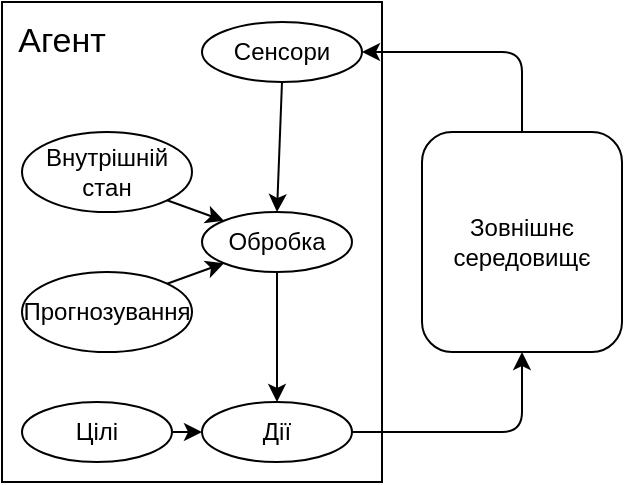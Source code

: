 <mxfile version="13.0.1" type="device" pages="6"><diagram id="Ssj3r5_-3Bc5Ve-g6i-Z" name="Page-1"><mxGraphModel dx="382" dy="747" grid="1" gridSize="10" guides="1" tooltips="1" connect="1" arrows="1" fold="1" page="1" pageScale="1" pageWidth="850" pageHeight="1100" math="0" shadow="0"><root><mxCell id="0"/><mxCell id="1" parent="0"/><mxCell id="-26hr2ibxmt8QX-FBoyL-1" value="" style="rounded=0;whiteSpace=wrap;html=1;" vertex="1" parent="1"><mxGeometry x="40" y="160" width="190" height="240" as="geometry"/></mxCell><mxCell id="-26hr2ibxmt8QX-FBoyL-2" value="Агент" style="text;html=1;strokeColor=none;fillColor=none;align=center;verticalAlign=middle;whiteSpace=wrap;rounded=0;fontSize=17;" vertex="1" parent="1"><mxGeometry x="50" y="170" width="40" height="20" as="geometry"/></mxCell><mxCell id="-26hr2ibxmt8QX-FBoyL-3" value="Цілі" style="ellipse;whiteSpace=wrap;html=1;" vertex="1" parent="1"><mxGeometry x="50" y="360" width="75" height="30" as="geometry"/></mxCell><mxCell id="-26hr2ibxmt8QX-FBoyL-4" value="Дії" style="ellipse;whiteSpace=wrap;html=1;" vertex="1" parent="1"><mxGeometry x="140" y="360" width="75" height="30" as="geometry"/></mxCell><mxCell id="-26hr2ibxmt8QX-FBoyL-5" value="Зовнішнє середовищє" style="rounded=1;whiteSpace=wrap;html=1;" vertex="1" parent="1"><mxGeometry x="250" y="225" width="100" height="110" as="geometry"/></mxCell><mxCell id="-26hr2ibxmt8QX-FBoyL-6" value="" style="endArrow=classic;html=1;exitX=1;exitY=0.5;exitDx=0;exitDy=0;entryX=0;entryY=0.5;entryDx=0;entryDy=0;" edge="1" parent="1" source="-26hr2ibxmt8QX-FBoyL-3" target="-26hr2ibxmt8QX-FBoyL-4"><mxGeometry width="50" height="50" relative="1" as="geometry"><mxPoint x="180" y="410" as="sourcePoint"/><mxPoint x="230" y="360" as="targetPoint"/></mxGeometry></mxCell><mxCell id="-26hr2ibxmt8QX-FBoyL-7" value="" style="endArrow=classic;html=1;exitX=1;exitY=0.5;exitDx=0;exitDy=0;entryX=0.5;entryY=1;entryDx=0;entryDy=0;" edge="1" parent="1" source="-26hr2ibxmt8QX-FBoyL-4" target="-26hr2ibxmt8QX-FBoyL-5"><mxGeometry width="50" height="50" relative="1" as="geometry"><mxPoint x="180" y="410" as="sourcePoint"/><mxPoint x="230" y="360" as="targetPoint"/><Array as="points"><mxPoint x="300" y="375"/></Array></mxGeometry></mxCell><mxCell id="-26hr2ibxmt8QX-FBoyL-8" value="Сенсори" style="ellipse;whiteSpace=wrap;html=1;" vertex="1" parent="1"><mxGeometry x="140" y="170" width="80" height="30" as="geometry"/></mxCell><mxCell id="-26hr2ibxmt8QX-FBoyL-9" value="" style="endArrow=classic;html=1;exitX=0.5;exitY=0;exitDx=0;exitDy=0;entryX=1;entryY=0.5;entryDx=0;entryDy=0;" edge="1" parent="1" source="-26hr2ibxmt8QX-FBoyL-5" target="-26hr2ibxmt8QX-FBoyL-8"><mxGeometry width="50" height="50" relative="1" as="geometry"><mxPoint x="180" y="410" as="sourcePoint"/><mxPoint x="230" y="360" as="targetPoint"/><Array as="points"><mxPoint x="300" y="185"/></Array></mxGeometry></mxCell><mxCell id="-26hr2ibxmt8QX-FBoyL-10" value="Обробка" style="ellipse;whiteSpace=wrap;html=1;" vertex="1" parent="1"><mxGeometry x="140" y="265" width="75" height="30" as="geometry"/></mxCell><mxCell id="-26hr2ibxmt8QX-FBoyL-11" value="Внутрішній стан" style="ellipse;whiteSpace=wrap;html=1;" vertex="1" parent="1"><mxGeometry x="50" y="225" width="85" height="40" as="geometry"/></mxCell><mxCell id="-26hr2ibxmt8QX-FBoyL-12" value="Прогнозування" style="ellipse;whiteSpace=wrap;html=1;" vertex="1" parent="1"><mxGeometry x="50" y="295" width="85" height="40" as="geometry"/></mxCell><mxCell id="-26hr2ibxmt8QX-FBoyL-13" value="" style="endArrow=classic;html=1;exitX=1;exitY=0;exitDx=0;exitDy=0;entryX=0;entryY=1;entryDx=0;entryDy=0;" edge="1" parent="1" source="-26hr2ibxmt8QX-FBoyL-12" target="-26hr2ibxmt8QX-FBoyL-10"><mxGeometry width="50" height="50" relative="1" as="geometry"><mxPoint x="180" y="410" as="sourcePoint"/><mxPoint x="230" y="360" as="targetPoint"/></mxGeometry></mxCell><mxCell id="-26hr2ibxmt8QX-FBoyL-14" value="" style="endArrow=classic;html=1;exitX=1;exitY=1;exitDx=0;exitDy=0;entryX=0;entryY=0;entryDx=0;entryDy=0;" edge="1" parent="1" source="-26hr2ibxmt8QX-FBoyL-11" target="-26hr2ibxmt8QX-FBoyL-10"><mxGeometry width="50" height="50" relative="1" as="geometry"><mxPoint x="180" y="410" as="sourcePoint"/><mxPoint x="230" y="360" as="targetPoint"/></mxGeometry></mxCell><mxCell id="-26hr2ibxmt8QX-FBoyL-15" value="" style="endArrow=classic;html=1;exitX=0.5;exitY=1;exitDx=0;exitDy=0;entryX=0.5;entryY=0;entryDx=0;entryDy=0;" edge="1" parent="1" source="-26hr2ibxmt8QX-FBoyL-8" target="-26hr2ibxmt8QX-FBoyL-10"><mxGeometry width="50" height="50" relative="1" as="geometry"><mxPoint x="180" y="410" as="sourcePoint"/><mxPoint x="230" y="360" as="targetPoint"/></mxGeometry></mxCell><mxCell id="-26hr2ibxmt8QX-FBoyL-16" value="" style="endArrow=classic;html=1;exitX=0.5;exitY=1;exitDx=0;exitDy=0;entryX=0.5;entryY=0;entryDx=0;entryDy=0;" edge="1" parent="1" source="-26hr2ibxmt8QX-FBoyL-10" target="-26hr2ibxmt8QX-FBoyL-4"><mxGeometry width="50" height="50" relative="1" as="geometry"><mxPoint x="180" y="410" as="sourcePoint"/><mxPoint x="230" y="360" as="targetPoint"/></mxGeometry></mxCell></root></mxGraphModel></diagram><diagram id="WO6wJE894Afxi5oQb3tS" name="Page-2"><mxGraphModel dx="382" dy="747" grid="1" gridSize="10" guides="1" tooltips="1" connect="1" arrows="1" fold="1" page="1" pageScale="1" pageWidth="850" pageHeight="1100" math="0" shadow="0"><root><mxCell id="Jred4xLE0E7xTes73_hY-0"/><mxCell id="Jred4xLE0E7xTes73_hY-1" parent="Jred4xLE0E7xTes73_hY-0"/><mxCell id="Jred4xLE0E7xTes73_hY-9" style="edgeStyle=orthogonalEdgeStyle;rounded=0;orthogonalLoop=1;jettySize=auto;html=1;exitX=0.5;exitY=1;exitDx=0;exitDy=0;entryX=0.5;entryY=0;entryDx=0;entryDy=0;fontSize=17;" edge="1" parent="Jred4xLE0E7xTes73_hY-1" source="Jred4xLE0E7xTes73_hY-2" target="Jred4xLE0E7xTes73_hY-3"><mxGeometry relative="1" as="geometry"/></mxCell><mxCell id="Jred4xLE0E7xTes73_hY-10" style="edgeStyle=orthogonalEdgeStyle;rounded=0;orthogonalLoop=1;jettySize=auto;html=1;exitX=0.5;exitY=1;exitDx=0;exitDy=0;entryX=0.5;entryY=0;entryDx=0;entryDy=0;fontSize=17;" edge="1" parent="Jred4xLE0E7xTes73_hY-1" source="Jred4xLE0E7xTes73_hY-2" target="Jred4xLE0E7xTes73_hY-4"><mxGeometry relative="1" as="geometry"/></mxCell><mxCell id="Jred4xLE0E7xTes73_hY-2" value="Агент" style="rounded=0;whiteSpace=wrap;html=1;fontSize=17;" vertex="1" parent="Jred4xLE0E7xTes73_hY-1"><mxGeometry x="120" y="100" width="120" height="60" as="geometry"/></mxCell><mxCell id="Jred4xLE0E7xTes73_hY-3" value="Агент" style="rounded=0;whiteSpace=wrap;html=1;fontSize=17;" vertex="1" parent="Jred4xLE0E7xTes73_hY-1"><mxGeometry x="40" y="200" width="120" height="60" as="geometry"/></mxCell><mxCell id="Jred4xLE0E7xTes73_hY-7" style="edgeStyle=orthogonalEdgeStyle;rounded=0;orthogonalLoop=1;jettySize=auto;html=1;exitX=0.5;exitY=1;exitDx=0;exitDy=0;entryX=0.5;entryY=0;entryDx=0;entryDy=0;fontSize=17;" edge="1" parent="Jred4xLE0E7xTes73_hY-1" source="Jred4xLE0E7xTes73_hY-4" target="Jred4xLE0E7xTes73_hY-6"><mxGeometry relative="1" as="geometry"/></mxCell><mxCell id="Jred4xLE0E7xTes73_hY-8" style="edgeStyle=orthogonalEdgeStyle;rounded=0;orthogonalLoop=1;jettySize=auto;html=1;exitX=0.5;exitY=1;exitDx=0;exitDy=0;entryX=0.5;entryY=0;entryDx=0;entryDy=0;fontSize=17;" edge="1" parent="Jred4xLE0E7xTes73_hY-1" source="Jred4xLE0E7xTes73_hY-4" target="Jred4xLE0E7xTes73_hY-5"><mxGeometry relative="1" as="geometry"/></mxCell><mxCell id="Jred4xLE0E7xTes73_hY-4" value="Агент" style="rounded=0;whiteSpace=wrap;html=1;fontSize=17;" vertex="1" parent="Jred4xLE0E7xTes73_hY-1"><mxGeometry x="210" y="200" width="120" height="60" as="geometry"/></mxCell><mxCell id="Jred4xLE0E7xTes73_hY-5" value="Агент" style="rounded=0;whiteSpace=wrap;html=1;fontSize=17;" vertex="1" parent="Jred4xLE0E7xTes73_hY-1"><mxGeometry x="270" y="320" width="120" height="60" as="geometry"/></mxCell><mxCell id="Jred4xLE0E7xTes73_hY-6" value="Агент" style="rounded=0;whiteSpace=wrap;html=1;fontSize=17;" vertex="1" parent="Jred4xLE0E7xTes73_hY-1"><mxGeometry x="120" y="320" width="120" height="60" as="geometry"/></mxCell></root></mxGraphModel></diagram><diagram id="djuPHLDklZB4mbczX03c" name="Page-3"><mxGraphModel dx="1232" dy="747" grid="1" gridSize="10" guides="1" tooltips="1" connect="1" arrows="1" fold="1" page="1" pageScale="1" pageWidth="850" pageHeight="1100" math="0" shadow="0"><root><mxCell id="fzJFWg-M1YKNWFvtCheV-0"/><mxCell id="fzJFWg-M1YKNWFvtCheV-1" parent="fzJFWg-M1YKNWFvtCheV-0"/><mxCell id="SAusLRvk_zDPzh_XEyPe-0" value="" style="rounded=0;whiteSpace=wrap;html=1;" vertex="1" parent="fzJFWg-M1YKNWFvtCheV-1"><mxGeometry x="40" y="160" width="290" height="270" as="geometry"/></mxCell><mxCell id="SAusLRvk_zDPzh_XEyPe-1" value="Склад" style="text;html=1;strokeColor=none;fillColor=none;align=center;verticalAlign=middle;whiteSpace=wrap;rounded=0;fontSize=17;" vertex="1" parent="fzJFWg-M1YKNWFvtCheV-1"><mxGeometry x="60" y="180" width="40" height="20" as="geometry"/></mxCell><mxCell id="SAusLRvk_zDPzh_XEyPe-32" style="edgeStyle=orthogonalEdgeStyle;rounded=0;orthogonalLoop=1;jettySize=auto;html=1;exitX=0.5;exitY=0;exitDx=0;exitDy=0;entryX=1;entryY=0.5;entryDx=0;entryDy=0;fontSize=14;" edge="1" parent="fzJFWg-M1YKNWFvtCheV-1" source="SAusLRvk_zDPzh_XEyPe-4" target="SAusLRvk_zDPzh_XEyPe-17"><mxGeometry relative="1" as="geometry"/></mxCell><mxCell id="SAusLRvk_zDPzh_XEyPe-4" value="Зовнішнє середовищє" style="rounded=1;whiteSpace=wrap;html=1;fontSize=14;" vertex="1" parent="fzJFWg-M1YKNWFvtCheV-1"><mxGeometry x="360" y="235" width="100" height="110" as="geometry"/></mxCell><mxCell id="SAusLRvk_zDPzh_XEyPe-5" value="" style="endArrow=classic;html=1;exitX=1;exitY=0.5;exitDx=0;exitDy=0;entryX=0;entryY=0.5;entryDx=0;entryDy=0;" edge="1" parent="fzJFWg-M1YKNWFvtCheV-1" target="SAusLRvk_zDPzh_XEyPe-3"><mxGeometry width="50" height="50" relative="1" as="geometry"><mxPoint x="125" y="375" as="sourcePoint"/><mxPoint x="230" y="360" as="targetPoint"/></mxGeometry></mxCell><mxCell id="SAusLRvk_zDPzh_XEyPe-24" style="edgeStyle=orthogonalEdgeStyle;rounded=0;orthogonalLoop=1;jettySize=auto;html=1;exitX=0.5;exitY=1;exitDx=0;exitDy=0;entryX=0.5;entryY=0;entryDx=0;entryDy=0;fontSize=14;" edge="1" parent="fzJFWg-M1YKNWFvtCheV-1" source="SAusLRvk_zDPzh_XEyPe-17" target="SAusLRvk_zDPzh_XEyPe-20"><mxGeometry relative="1" as="geometry"/></mxCell><mxCell id="SAusLRvk_zDPzh_XEyPe-17" value="&lt;font style=&quot;font-size: 14px&quot;&gt;Сенсори = { зміна попиту, зміна запасу, замовлення на поповнення запасу }&lt;/font&gt;" style="rounded=1;whiteSpace=wrap;html=1;fontSize=17;" vertex="1" parent="fzJFWg-M1YKNWFvtCheV-1"><mxGeometry x="180" y="80" width="130" height="140" as="geometry"/></mxCell><mxCell id="SAusLRvk_zDPzh_XEyPe-23" style="edgeStyle=orthogonalEdgeStyle;rounded=0;orthogonalLoop=1;jettySize=auto;html=1;exitX=1;exitY=0.5;exitDx=0;exitDy=0;fontSize=14;" edge="1" parent="fzJFWg-M1YKNWFvtCheV-1" source="SAusLRvk_zDPzh_XEyPe-18"><mxGeometry relative="1" as="geometry"><mxPoint x="180" y="290" as="targetPoint"/><Array as="points"><mxPoint x="150" y="250"/><mxPoint x="150" y="290"/></Array></mxGeometry></mxCell><mxCell id="SAusLRvk_zDPzh_XEyPe-18" value="&lt;span&gt;Внутрішній стан = { історія попиту, історія замовлень на поповнення запасу }&lt;/span&gt;" style="rounded=1;whiteSpace=wrap;html=1;fontSize=14;" vertex="1" parent="fzJFWg-M1YKNWFvtCheV-1"><mxGeometry x="-77.5" y="220" width="202.5" height="60" as="geometry"/></mxCell><mxCell id="SAusLRvk_zDPzh_XEyPe-22" style="edgeStyle=orthogonalEdgeStyle;rounded=0;orthogonalLoop=1;jettySize=auto;html=1;exitX=1;exitY=0.5;exitDx=0;exitDy=0;entryX=0;entryY=0.5;entryDx=0;entryDy=0;fontSize=14;" edge="1" parent="fzJFWg-M1YKNWFvtCheV-1" source="SAusLRvk_zDPzh_XEyPe-19" target="SAusLRvk_zDPzh_XEyPe-20"><mxGeometry relative="1" as="geometry"><Array as="points"><mxPoint x="150" y="330"/><mxPoint x="150" y="290"/></Array></mxGeometry></mxCell><mxCell id="SAusLRvk_zDPzh_XEyPe-19" value="&lt;span&gt;Прогнозування на основі середнього ковзного&lt;/span&gt;" style="rounded=1;whiteSpace=wrap;html=1;fontSize=14;" vertex="1" parent="fzJFWg-M1YKNWFvtCheV-1"><mxGeometry x="-80" y="300" width="205" height="60" as="geometry"/></mxCell><mxCell id="SAusLRvk_zDPzh_XEyPe-28" style="edgeStyle=orthogonalEdgeStyle;rounded=0;orthogonalLoop=1;jettySize=auto;html=1;exitX=0.5;exitY=1;exitDx=0;exitDy=0;entryX=0.5;entryY=0;entryDx=0;entryDy=0;fontSize=14;" edge="1" parent="fzJFWg-M1YKNWFvtCheV-1" source="SAusLRvk_zDPzh_XEyPe-20" target="SAusLRvk_zDPzh_XEyPe-26"><mxGeometry relative="1" as="geometry"/></mxCell><mxCell id="SAusLRvk_zDPzh_XEyPe-20" value="&lt;span&gt;Прогнозування рівня запасу та середньго часу доставки товарів&lt;/span&gt;" style="rounded=1;whiteSpace=wrap;html=1;fontSize=14;" vertex="1" parent="fzJFWg-M1YKNWFvtCheV-1"><mxGeometry x="180" y="250" width="130" height="80" as="geometry"/></mxCell><mxCell id="SAusLRvk_zDPzh_XEyPe-27" style="edgeStyle=orthogonalEdgeStyle;rounded=0;orthogonalLoop=1;jettySize=auto;html=1;exitX=1;exitY=0.5;exitDx=0;exitDy=0;entryX=0;entryY=0.5;entryDx=0;entryDy=0;fontSize=14;" edge="1" parent="fzJFWg-M1YKNWFvtCheV-1" source="SAusLRvk_zDPzh_XEyPe-25" target="SAusLRvk_zDPzh_XEyPe-26"><mxGeometry relative="1" as="geometry"/></mxCell><mxCell id="SAusLRvk_zDPzh_XEyPe-25" value="&lt;span&gt;Цілі = { зменшити вартість зберігання запасу, недопустити вичерпання запасу }&lt;/span&gt;" style="rounded=1;whiteSpace=wrap;html=1;fontSize=14;" vertex="1" parent="fzJFWg-M1YKNWFvtCheV-1"><mxGeometry x="-80" y="380" width="200" height="80" as="geometry"/></mxCell><mxCell id="SAusLRvk_zDPzh_XEyPe-30" style="edgeStyle=orthogonalEdgeStyle;rounded=0;orthogonalLoop=1;jettySize=auto;html=1;exitX=1;exitY=0.5;exitDx=0;exitDy=0;entryX=0.5;entryY=1;entryDx=0;entryDy=0;fontSize=14;" edge="1" parent="fzJFWg-M1YKNWFvtCheV-1" source="SAusLRvk_zDPzh_XEyPe-26" target="SAusLRvk_zDPzh_XEyPe-4"><mxGeometry relative="1" as="geometry"/></mxCell><mxCell id="SAusLRvk_zDPzh_XEyPe-26" value="Дія = { Замовлення N товарів }" style="rounded=1;whiteSpace=wrap;html=1;fontSize=14;" vertex="1" parent="fzJFWg-M1YKNWFvtCheV-1"><mxGeometry x="185" y="390" width="120" height="60" as="geometry"/></mxCell></root></mxGraphModel></diagram><diagram id="NAxYTpVSRiX_IydY0L3Q" name="Page-4"><mxGraphModel dx="1232" dy="747" grid="1" gridSize="10" guides="1" tooltips="1" connect="1" arrows="1" fold="1" page="1" pageScale="1" pageWidth="850" pageHeight="1100" math="0" shadow="0"><root><mxCell id="1nPOVHyVm7_-nwUqJX65-0"/><mxCell id="1nPOVHyVm7_-nwUqJX65-1" parent="1nPOVHyVm7_-nwUqJX65-0"/><mxCell id="1nPOVHyVm7_-nwUqJX65-2" value="" style="rounded=0;whiteSpace=wrap;html=1;" vertex="1" parent="1nPOVHyVm7_-nwUqJX65-1"><mxGeometry x="40" y="160" width="290" height="270" as="geometry"/></mxCell><mxCell id="1nPOVHyVm7_-nwUqJX65-3" value="Попит" style="text;html=1;strokeColor=none;fillColor=none;align=center;verticalAlign=middle;whiteSpace=wrap;rounded=0;fontSize=17;" vertex="1" parent="1nPOVHyVm7_-nwUqJX65-1"><mxGeometry x="60" y="180" width="40" height="20" as="geometry"/></mxCell><mxCell id="1nPOVHyVm7_-nwUqJX65-4" style="edgeStyle=orthogonalEdgeStyle;rounded=0;orthogonalLoop=1;jettySize=auto;html=1;exitX=0.5;exitY=0;exitDx=0;exitDy=0;entryX=1;entryY=0.5;entryDx=0;entryDy=0;fontSize=14;" edge="1" parent="1nPOVHyVm7_-nwUqJX65-1" source="1nPOVHyVm7_-nwUqJX65-5" target="1nPOVHyVm7_-nwUqJX65-7"><mxGeometry relative="1" as="geometry"/></mxCell><mxCell id="1nPOVHyVm7_-nwUqJX65-5" value="Зовнішнє середовищє" style="rounded=1;whiteSpace=wrap;html=1;fontSize=14;" vertex="1" parent="1nPOVHyVm7_-nwUqJX65-1"><mxGeometry x="360" y="235" width="100" height="110" as="geometry"/></mxCell><mxCell id="1nPOVHyVm7_-nwUqJX65-6" style="edgeStyle=orthogonalEdgeStyle;rounded=0;orthogonalLoop=1;jettySize=auto;html=1;exitX=0.5;exitY=1;exitDx=0;exitDy=0;entryX=0.5;entryY=0;entryDx=0;entryDy=0;fontSize=14;" edge="1" parent="1nPOVHyVm7_-nwUqJX65-1" source="1nPOVHyVm7_-nwUqJX65-7" target="1nPOVHyVm7_-nwUqJX65-13"><mxGeometry relative="1" as="geometry"/></mxCell><mxCell id="1nPOVHyVm7_-nwUqJX65-7" value="&lt;font style=&quot;font-size: 14px&quot;&gt;Сенсори = { зміна запасу складів }&lt;/font&gt;" style="rounded=1;whiteSpace=wrap;html=1;fontSize=17;" vertex="1" parent="1nPOVHyVm7_-nwUqJX65-1"><mxGeometry x="180" y="170" width="130" height="50" as="geometry"/></mxCell><mxCell id="1nPOVHyVm7_-nwUqJX65-8" style="edgeStyle=orthogonalEdgeStyle;rounded=0;orthogonalLoop=1;jettySize=auto;html=1;exitX=1;exitY=0.5;exitDx=0;exitDy=0;fontSize=14;" edge="1" parent="1nPOVHyVm7_-nwUqJX65-1" source="1nPOVHyVm7_-nwUqJX65-9"><mxGeometry relative="1" as="geometry"><mxPoint x="180" y="290" as="targetPoint"/><Array as="points"><mxPoint x="150" y="250"/><mxPoint x="150" y="290"/></Array></mxGeometry></mxCell><mxCell id="1nPOVHyVm7_-nwUqJX65-9" value="&lt;span&gt;Внутрішній стан = { історія запасів складів, історія купівлі товарів }&lt;/span&gt;" style="rounded=1;whiteSpace=wrap;html=1;fontSize=14;" vertex="1" parent="1nPOVHyVm7_-nwUqJX65-1"><mxGeometry x="-77.5" y="220" width="202.5" height="60" as="geometry"/></mxCell><mxCell id="1nPOVHyVm7_-nwUqJX65-10" style="edgeStyle=orthogonalEdgeStyle;rounded=0;orthogonalLoop=1;jettySize=auto;html=1;exitX=1;exitY=0.5;exitDx=0;exitDy=0;entryX=0;entryY=0.5;entryDx=0;entryDy=0;fontSize=14;" edge="1" parent="1nPOVHyVm7_-nwUqJX65-1" source="1nPOVHyVm7_-nwUqJX65-11" target="1nPOVHyVm7_-nwUqJX65-13"><mxGeometry relative="1" as="geometry"><Array as="points"><mxPoint x="150" y="330"/><mxPoint x="150" y="290"/></Array></mxGeometry></mxCell><mxCell id="1nPOVHyVm7_-nwUqJX65-11" value="&lt;span&gt;Прогнозування на основі середнього ковзного&lt;/span&gt;" style="rounded=1;whiteSpace=wrap;html=1;fontSize=14;" vertex="1" parent="1nPOVHyVm7_-nwUqJX65-1"><mxGeometry x="-80" y="300" width="205" height="60" as="geometry"/></mxCell><mxCell id="1nPOVHyVm7_-nwUqJX65-12" style="edgeStyle=orthogonalEdgeStyle;rounded=0;orthogonalLoop=1;jettySize=auto;html=1;exitX=0.5;exitY=1;exitDx=0;exitDy=0;entryX=0.5;entryY=0;entryDx=0;entryDy=0;fontSize=14;" edge="1" parent="1nPOVHyVm7_-nwUqJX65-1" source="1nPOVHyVm7_-nwUqJX65-13" target="1nPOVHyVm7_-nwUqJX65-17"><mxGeometry relative="1" as="geometry"/></mxCell><mxCell id="1nPOVHyVm7_-nwUqJX65-13" value="&lt;span&gt;Прогнозування рівня запасу у&amp;nbsp;&lt;/span&gt;найближчих складах" style="rounded=1;whiteSpace=wrap;html=1;fontSize=14;" vertex="1" parent="1nPOVHyVm7_-nwUqJX65-1"><mxGeometry x="180" y="250" width="130" height="80" as="geometry"/></mxCell><mxCell id="1nPOVHyVm7_-nwUqJX65-14" style="edgeStyle=orthogonalEdgeStyle;rounded=0;orthogonalLoop=1;jettySize=auto;html=1;exitX=1;exitY=0.5;exitDx=0;exitDy=0;entryX=0;entryY=0.5;entryDx=0;entryDy=0;fontSize=14;" edge="1" parent="1nPOVHyVm7_-nwUqJX65-1" source="1nPOVHyVm7_-nwUqJX65-15" target="1nPOVHyVm7_-nwUqJX65-17"><mxGeometry relative="1" as="geometry"/></mxCell><mxCell id="1nPOVHyVm7_-nwUqJX65-15" value="&lt;span&gt;Цілі = { купити товар }&lt;/span&gt;" style="rounded=1;whiteSpace=wrap;html=1;fontSize=14;" vertex="1" parent="1nPOVHyVm7_-nwUqJX65-1"><mxGeometry x="-80" y="380" width="200" height="80" as="geometry"/></mxCell><mxCell id="1nPOVHyVm7_-nwUqJX65-16" style="edgeStyle=orthogonalEdgeStyle;rounded=0;orthogonalLoop=1;jettySize=auto;html=1;exitX=1;exitY=0.5;exitDx=0;exitDy=0;entryX=0.5;entryY=1;entryDx=0;entryDy=0;fontSize=14;" edge="1" parent="1nPOVHyVm7_-nwUqJX65-1" source="1nPOVHyVm7_-nwUqJX65-17" target="1nPOVHyVm7_-nwUqJX65-5"><mxGeometry relative="1" as="geometry"/></mxCell><mxCell id="1nPOVHyVm7_-nwUqJX65-17" value="Дія = { купівля товару&amp;nbsp;}" style="rounded=1;whiteSpace=wrap;html=1;fontSize=14;" vertex="1" parent="1nPOVHyVm7_-nwUqJX65-1"><mxGeometry x="185" y="390" width="120" height="60" as="geometry"/></mxCell></root></mxGraphModel></diagram><diagram id="8uDC3BbrlkffG6Gnh_Pu" name="Page-5"><mxGraphModel dx="382" dy="747" grid="1" gridSize="10" guides="1" tooltips="1" connect="1" arrows="1" fold="1" page="1" pageScale="1" pageWidth="850" pageHeight="1100" math="0" shadow="0"><root><mxCell id="BobvtHdQf_BqPZLR2pFf-0"/><mxCell id="BobvtHdQf_BqPZLR2pFf-1" parent="BobvtHdQf_BqPZLR2pFf-0"/><mxCell id="BobvtHdQf_BqPZLR2pFf-2" value="" style="rounded=0;whiteSpace=wrap;html=1;" vertex="1" parent="BobvtHdQf_BqPZLR2pFf-1"><mxGeometry x="70" y="160" width="260" height="270" as="geometry"/></mxCell><mxCell id="BobvtHdQf_BqPZLR2pFf-3" value="Логування" style="text;html=1;strokeColor=none;fillColor=none;align=center;verticalAlign=middle;whiteSpace=wrap;rounded=0;fontSize=17;" vertex="1" parent="BobvtHdQf_BqPZLR2pFf-1"><mxGeometry x="110" y="180" width="40" height="20" as="geometry"/></mxCell><mxCell id="BobvtHdQf_BqPZLR2pFf-4" style="edgeStyle=orthogonalEdgeStyle;rounded=0;orthogonalLoop=1;jettySize=auto;html=1;exitX=0.5;exitY=0;exitDx=0;exitDy=0;entryX=1;entryY=0.5;entryDx=0;entryDy=0;fontSize=14;" edge="1" parent="BobvtHdQf_BqPZLR2pFf-1" source="BobvtHdQf_BqPZLR2pFf-5" target="BobvtHdQf_BqPZLR2pFf-7"><mxGeometry relative="1" as="geometry"/></mxCell><mxCell id="BobvtHdQf_BqPZLR2pFf-5" value="Зовнішнє середовищє" style="rounded=1;whiteSpace=wrap;html=1;fontSize=14;" vertex="1" parent="BobvtHdQf_BqPZLR2pFf-1"><mxGeometry x="360" y="235" width="100" height="110" as="geometry"/></mxCell><mxCell id="BobvtHdQf_BqPZLR2pFf-6" style="edgeStyle=orthogonalEdgeStyle;rounded=0;orthogonalLoop=1;jettySize=auto;html=1;exitX=0.5;exitY=1;exitDx=0;exitDy=0;entryX=0.5;entryY=0;entryDx=0;entryDy=0;fontSize=14;" edge="1" parent="BobvtHdQf_BqPZLR2pFf-1" source="BobvtHdQf_BqPZLR2pFf-7" target="BobvtHdQf_BqPZLR2pFf-13"><mxGeometry relative="1" as="geometry"/></mxCell><mxCell id="BobvtHdQf_BqPZLR2pFf-7" value="&lt;font style=&quot;font-size: 14px&quot;&gt;Сенсори = { зміна рівня сервісу складу }&lt;/font&gt;" style="rounded=1;whiteSpace=wrap;html=1;fontSize=17;" vertex="1" parent="BobvtHdQf_BqPZLR2pFf-1"><mxGeometry x="180" y="150" width="130" height="70" as="geometry"/></mxCell><mxCell id="BobvtHdQf_BqPZLR2pFf-12" style="edgeStyle=orthogonalEdgeStyle;rounded=0;orthogonalLoop=1;jettySize=auto;html=1;exitX=0.5;exitY=1;exitDx=0;exitDy=0;entryX=0.5;entryY=0;entryDx=0;entryDy=0;fontSize=14;" edge="1" parent="BobvtHdQf_BqPZLR2pFf-1" source="BobvtHdQf_BqPZLR2pFf-13" target="BobvtHdQf_BqPZLR2pFf-17"><mxGeometry relative="1" as="geometry"/></mxCell><mxCell id="BobvtHdQf_BqPZLR2pFf-13" value="Створення звіту" style="rounded=1;whiteSpace=wrap;html=1;fontSize=14;" vertex="1" parent="BobvtHdQf_BqPZLR2pFf-1"><mxGeometry x="180" y="250" width="130" height="80" as="geometry"/></mxCell><mxCell id="BobvtHdQf_BqPZLR2pFf-17" value="Дія = { логування стану системи }" style="rounded=1;whiteSpace=wrap;html=1;fontSize=14;" vertex="1" parent="BobvtHdQf_BqPZLR2pFf-1"><mxGeometry x="185" y="390" width="120" height="60" as="geometry"/></mxCell></root></mxGraphModel></diagram><diagram id="FwpOWLC27J0aRD6YKq5J" name="Page-6"><mxGraphModel dx="1232" dy="747" grid="1" gridSize="10" guides="1" tooltips="1" connect="1" arrows="1" fold="1" page="1" pageScale="1" pageWidth="850" pageHeight="1100" math="0" shadow="0"><root><mxCell id="tftkfZO18kGTR-CEoVJD-0"/><mxCell id="tftkfZO18kGTR-CEoVJD-1" parent="tftkfZO18kGTR-CEoVJD-0"/><mxCell id="vLYPNqH4o0ua95tuOtW7-0" value="" style="rounded=0;whiteSpace=wrap;html=1;" vertex="1" parent="tftkfZO18kGTR-CEoVJD-1"><mxGeometry x="40" y="160" width="290" height="270" as="geometry"/></mxCell><mxCell id="vLYPNqH4o0ua95tuOtW7-1" value="Доставка" style="text;html=1;strokeColor=none;fillColor=none;align=center;verticalAlign=middle;whiteSpace=wrap;rounded=0;fontSize=17;" vertex="1" parent="tftkfZO18kGTR-CEoVJD-1"><mxGeometry x="70" y="180" width="40" height="20" as="geometry"/></mxCell><mxCell id="vLYPNqH4o0ua95tuOtW7-2" style="edgeStyle=orthogonalEdgeStyle;rounded=0;orthogonalLoop=1;jettySize=auto;html=1;exitX=0.5;exitY=0;exitDx=0;exitDy=0;entryX=1;entryY=0.5;entryDx=0;entryDy=0;fontSize=14;" edge="1" parent="tftkfZO18kGTR-CEoVJD-1" source="vLYPNqH4o0ua95tuOtW7-3" target="vLYPNqH4o0ua95tuOtW7-5"><mxGeometry relative="1" as="geometry"/></mxCell><mxCell id="vLYPNqH4o0ua95tuOtW7-3" value="Зовнішнє середовищє" style="rounded=1;whiteSpace=wrap;html=1;fontSize=14;" vertex="1" parent="tftkfZO18kGTR-CEoVJD-1"><mxGeometry x="360" y="235" width="100" height="110" as="geometry"/></mxCell><mxCell id="vLYPNqH4o0ua95tuOtW7-4" style="edgeStyle=orthogonalEdgeStyle;rounded=0;orthogonalLoop=1;jettySize=auto;html=1;exitX=0.5;exitY=1;exitDx=0;exitDy=0;entryX=0.5;entryY=0;entryDx=0;entryDy=0;fontSize=14;" edge="1" parent="tftkfZO18kGTR-CEoVJD-1" source="vLYPNqH4o0ua95tuOtW7-5" target="vLYPNqH4o0ua95tuOtW7-11"><mxGeometry relative="1" as="geometry"/></mxCell><mxCell id="vLYPNqH4o0ua95tuOtW7-5" value="&lt;font style=&quot;font-size: 14px&quot;&gt;Сенсори = { замовлення на доставку }&lt;/font&gt;" style="rounded=1;whiteSpace=wrap;html=1;fontSize=17;" vertex="1" parent="tftkfZO18kGTR-CEoVJD-1"><mxGeometry x="180" y="140" width="130" height="80" as="geometry"/></mxCell><mxCell id="vLYPNqH4o0ua95tuOtW7-10" style="edgeStyle=orthogonalEdgeStyle;rounded=0;orthogonalLoop=1;jettySize=auto;html=1;exitX=0.5;exitY=1;exitDx=0;exitDy=0;entryX=0.5;entryY=0;entryDx=0;entryDy=0;fontSize=14;" edge="1" parent="tftkfZO18kGTR-CEoVJD-1" source="vLYPNqH4o0ua95tuOtW7-11" target="vLYPNqH4o0ua95tuOtW7-15"><mxGeometry relative="1" as="geometry"/></mxCell><mxCell id="vLYPNqH4o0ua95tuOtW7-11" value="Обрання найкоротшого шляху доставки товару" style="rounded=1;whiteSpace=wrap;html=1;fontSize=14;" vertex="1" parent="tftkfZO18kGTR-CEoVJD-1"><mxGeometry x="180" y="250" width="130" height="80" as="geometry"/></mxCell><mxCell id="vLYPNqH4o0ua95tuOtW7-12" style="edgeStyle=orthogonalEdgeStyle;rounded=0;orthogonalLoop=1;jettySize=auto;html=1;exitX=1;exitY=0.5;exitDx=0;exitDy=0;entryX=0;entryY=0.5;entryDx=0;entryDy=0;fontSize=14;" edge="1" parent="tftkfZO18kGTR-CEoVJD-1" source="vLYPNqH4o0ua95tuOtW7-13" target="vLYPNqH4o0ua95tuOtW7-15"><mxGeometry relative="1" as="geometry"/></mxCell><mxCell id="vLYPNqH4o0ua95tuOtW7-13" value="&lt;span&gt;Цілі = { доставити товар за найкоротший час }&lt;/span&gt;" style="rounded=1;whiteSpace=wrap;html=1;fontSize=14;" vertex="1" parent="tftkfZO18kGTR-CEoVJD-1"><mxGeometry x="-80" y="380" width="200" height="80" as="geometry"/></mxCell><mxCell id="vLYPNqH4o0ua95tuOtW7-14" style="edgeStyle=orthogonalEdgeStyle;rounded=0;orthogonalLoop=1;jettySize=auto;html=1;exitX=1;exitY=0.5;exitDx=0;exitDy=0;entryX=0.5;entryY=1;entryDx=0;entryDy=0;fontSize=14;" edge="1" parent="tftkfZO18kGTR-CEoVJD-1" source="vLYPNqH4o0ua95tuOtW7-15" target="vLYPNqH4o0ua95tuOtW7-3"><mxGeometry relative="1" as="geometry"/></mxCell><mxCell id="vLYPNqH4o0ua95tuOtW7-15" value="Дія = { доставка товару }" style="rounded=1;whiteSpace=wrap;html=1;fontSize=14;" vertex="1" parent="tftkfZO18kGTR-CEoVJD-1"><mxGeometry x="185" y="390" width="120" height="60" as="geometry"/></mxCell></root></mxGraphModel></diagram></mxfile>